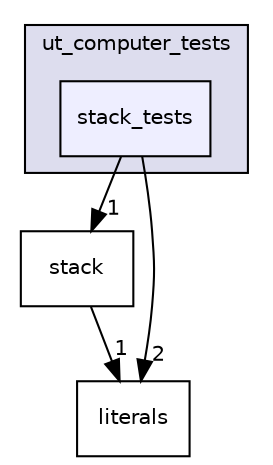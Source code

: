 digraph "/Users/raphael/Documents/Etudes_Informatique/GitHub/Projet_LO21/ut-computer/UTComputer/ut_computer_tests/stack_tests" {
  compound=true
  node [ fontsize="10", fontname="Helvetica"];
  edge [ labelfontsize="10", labelfontname="Helvetica"];
  subgraph clusterdir_be0a10119af180d52e817a8f05dc15d6 {
    graph [ bgcolor="#ddddee", pencolor="black", label="ut_computer_tests" fontname="Helvetica", fontsize="10", URL="dir_be0a10119af180d52e817a8f05dc15d6.html"]
  dir_84ad00aa35f4a53552b59cf62015fb27 [shape=box, label="stack_tests", style="filled", fillcolor="#eeeeff", pencolor="black", URL="dir_84ad00aa35f4a53552b59cf62015fb27.html"];
  }
  dir_5d8e243fb2dfcfaa9d1ea248619dc914 [shape=box label="stack" URL="dir_5d8e243fb2dfcfaa9d1ea248619dc914.html"];
  dir_361df549749f8fb1bceea741f91fc781 [shape=box label="literals" URL="dir_361df549749f8fb1bceea741f91fc781.html"];
  dir_5d8e243fb2dfcfaa9d1ea248619dc914->dir_361df549749f8fb1bceea741f91fc781 [headlabel="1", labeldistance=1.5 headhref="dir_000012_000004.html"];
  dir_84ad00aa35f4a53552b59cf62015fb27->dir_5d8e243fb2dfcfaa9d1ea248619dc914 [headlabel="1", labeldistance=1.5 headhref="dir_000022_000012.html"];
  dir_84ad00aa35f4a53552b59cf62015fb27->dir_361df549749f8fb1bceea741f91fc781 [headlabel="2", labeldistance=1.5 headhref="dir_000022_000004.html"];
}
